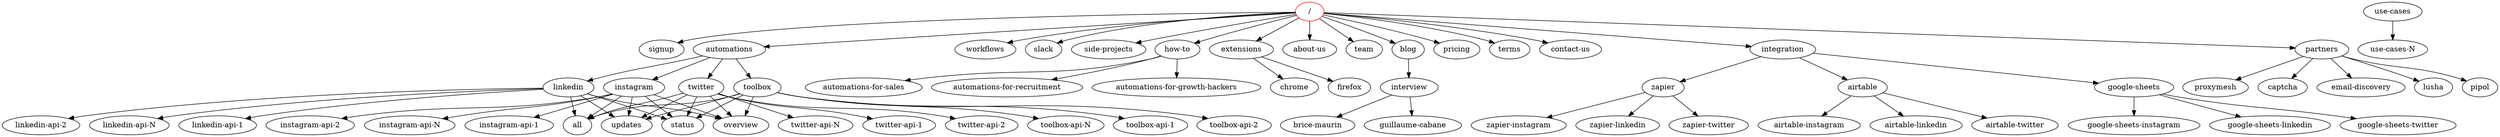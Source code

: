 digraph {
	"/"[color=red];

	"/" -> "signup"
	"/" -> "automations"
	       "automations" -> "instagram"
				"instagram" -> "overview"
				"instagram" -> "all"
				"instagram" -> "updates"
				"instagram" -> "status"
				"instagram" -> "instagram-api-1"
				"instagram" -> "instagram-api-2"
				"instagram" -> "instagram-api-N"
	       "automations" -> "linkedin"
				"linkedin" -> "overview"
				"linkedin" -> "all"
				"linkedin" -> "updates"
				"linkedin" -> "status"
				"linkedin" -> "linkedin-api-1"
				"linkedin" -> "linkedin-api-2"
				"linkedin" -> "linkedin-api-N"
	       "automations" -> "twitter"
				"twitter" -> "overview"
				"twitter" -> "all"
				"twitter" -> "updates"
				"twitter" -> "status"
				"twitter" -> "twitter-api-1"
				"twitter" -> "twitter-api-2"
				"twitter" -> "twitter-api-N"
	        "automations" -> "toolbox"
				"toolbox" -> "overview"
				"toolbox" -> "all"
				"toolbox" -> "updates"
				"toolbox" -> "status"
				"toolbox" -> "toolbox-api-1"
				"toolbox" -> "toolbox-api-2"
				"toolbox" -> "toolbox-api-N"
	"/" ->	"workflows"
	"/" ->	"slack"
	"/" ->	"side-projects"
	"/" ->	"how-to"
		"how-to" -> "automations-for-sales"
		"how-to" -> "automations-for-recruitment"
		"how-to" -> "automations-for-growth-hackers"
	"/" ->	"extensions"
		"extensions" -> "chrome"
		"extensions" -> "firefox"
	"/" ->	"about-us"
	"/" ->	"team"
	"/" ->	"blog"
		"blog" -> "interview" -> "guillaume-cabane"
			  "interview" -> "brice-maurin"
			  "use-cases" -> "use-cases-N"
	"/" ->	"pricing"
	"/" ->	"terms"
	"/" ->	"contact-us"
	"/" ->	"integration"
		"integration" -> "zapier"
				 "zapier" -> "zapier-instagram"
				 "zapier" -> "zapier-linkedin"
				 "zapier" -> "zapier-twitter"
		"integration" -> "airtable"
				 "airtable" -> "airtable-instagram"
				 "airtable" -> "airtable-linkedin"
				 "airtable" -> "airtable-twitter"
		"integration" -> "google-sheets"
				 "google-sheets" -> "google-sheets-instagram"
				 "google-sheets" -> "google-sheets-linkedin"
				 "google-sheets" -> "google-sheets-twitter"
	"/" ->	"partners"
		"partners" -> "captcha"
		"partners" -> "email-discovery"
		"partners" -> "lusha"
		"partners" -> "pipol"
		"partners" -> "proxymesh"
}

